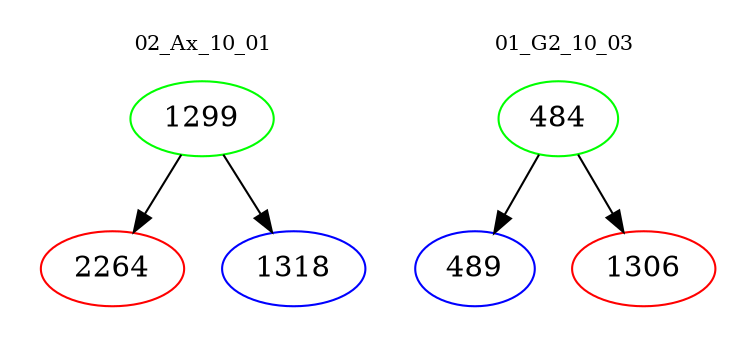 digraph{
subgraph cluster_0 {
color = white
label = "02_Ax_10_01";
fontsize=10;
T0_1299 [label="1299", color="green"]
T0_1299 -> T0_2264 [color="black"]
T0_2264 [label="2264", color="red"]
T0_1299 -> T0_1318 [color="black"]
T0_1318 [label="1318", color="blue"]
}
subgraph cluster_1 {
color = white
label = "01_G2_10_03";
fontsize=10;
T1_484 [label="484", color="green"]
T1_484 -> T1_489 [color="black"]
T1_489 [label="489", color="blue"]
T1_484 -> T1_1306 [color="black"]
T1_1306 [label="1306", color="red"]
}
}
